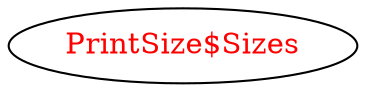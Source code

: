digraph dependencyGraph {
 concentrate=true;
 ranksep="2.0";
 rankdir="LR"; 
 splines="ortho";
"PrintSize$Sizes" [fontcolor="red"];
}